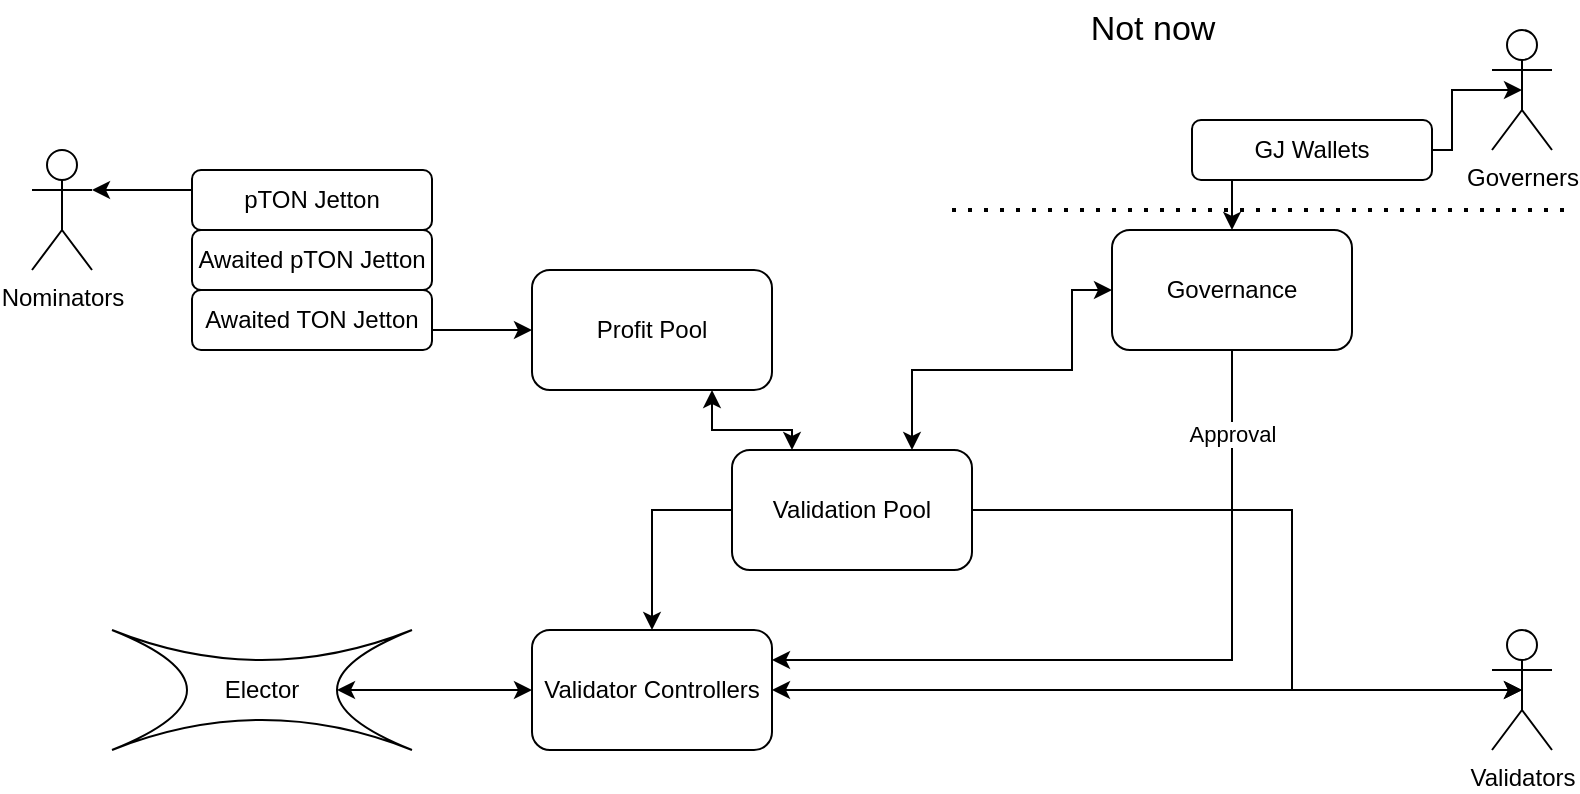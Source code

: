 <mxfile version="21.1.4" type="device">
  <diagram id="3a2UMP3uVo23xNnavfp7" name="Page-1">
    <mxGraphModel dx="880" dy="590" grid="1" gridSize="10" guides="1" tooltips="1" connect="1" arrows="1" fold="1" page="1" pageScale="1" pageWidth="850" pageHeight="1100" math="0" shadow="0">
      <root>
        <mxCell id="0" />
        <mxCell id="1" parent="0" />
        <mxCell id="A1kJsQe7Ka4o7Ff1RWd9-35" style="edgeStyle=orthogonalEdgeStyle;rounded=0;orthogonalLoop=1;jettySize=auto;html=1;exitX=0.5;exitY=0.5;exitDx=0;exitDy=0;exitPerimeter=0;entryX=0.5;entryY=0;entryDx=0;entryDy=0;startArrow=classic;startFill=1;strokeWidth=1;" parent="1" source="A1kJsQe7Ka4o7Ff1RWd9-33" target="A1kJsQe7Ka4o7Ff1RWd9-34" edge="1">
          <mxGeometry relative="1" as="geometry">
            <Array as="points">
              <mxPoint x="650" y="370" />
              <mxPoint x="650" y="280" />
              <mxPoint x="330" y="280" />
            </Array>
          </mxGeometry>
        </mxCell>
        <mxCell id="A1kJsQe7Ka4o7Ff1RWd9-1" value="Validation Pool" style="rounded=1;whiteSpace=wrap;html=1;" parent="1" vertex="1">
          <mxGeometry x="370" y="250" width="120" height="60" as="geometry" />
        </mxCell>
        <mxCell id="A1kJsQe7Ka4o7Ff1RWd9-24" style="edgeStyle=orthogonalEdgeStyle;rounded=0;orthogonalLoop=1;jettySize=auto;html=1;exitX=0.75;exitY=1;exitDx=0;exitDy=0;entryX=0.25;entryY=0;entryDx=0;entryDy=0;startArrow=classic;startFill=1;strokeWidth=1;" parent="1" source="A1kJsQe7Ka4o7Ff1RWd9-2" target="A1kJsQe7Ka4o7Ff1RWd9-1" edge="1">
          <mxGeometry relative="1" as="geometry" />
        </mxCell>
        <mxCell id="A1kJsQe7Ka4o7Ff1RWd9-2" value="Profit Pool" style="rounded=1;whiteSpace=wrap;html=1;" parent="1" vertex="1">
          <mxGeometry x="270" y="160" width="120" height="60" as="geometry" />
        </mxCell>
        <mxCell id="A1kJsQe7Ka4o7Ff1RWd9-23" style="edgeStyle=orthogonalEdgeStyle;rounded=0;orthogonalLoop=1;jettySize=auto;html=1;exitX=1;exitY=0.333;exitDx=0;exitDy=0;exitPerimeter=0;entryX=0;entryY=0.5;entryDx=0;entryDy=0;startArrow=classic;startFill=1;strokeWidth=1;" parent="1" source="A1kJsQe7Ka4o7Ff1RWd9-3" target="A1kJsQe7Ka4o7Ff1RWd9-2" edge="1">
          <mxGeometry relative="1" as="geometry" />
        </mxCell>
        <mxCell id="A1kJsQe7Ka4o7Ff1RWd9-3" value="Nominators" style="shape=umlActor;verticalLabelPosition=bottom;labelBackgroundColor=#ffffff;verticalAlign=top;html=1;outlineConnect=0;" parent="1" vertex="1">
          <mxGeometry x="20" y="100" width="30" height="60" as="geometry" />
        </mxCell>
        <mxCell id="A1kJsQe7Ka4o7Ff1RWd9-6" value="Elector" style="shape=switch;whiteSpace=wrap;html=1;" parent="1" vertex="1">
          <mxGeometry x="60" y="340" width="150" height="60" as="geometry" />
        </mxCell>
        <mxCell id="A1kJsQe7Ka4o7Ff1RWd9-18" value="pTON Jetton" style="rounded=1;whiteSpace=wrap;html=1;" parent="1" vertex="1">
          <mxGeometry x="100" y="110" width="120" height="30" as="geometry" />
        </mxCell>
        <mxCell id="A1kJsQe7Ka4o7Ff1RWd9-19" value="Awaited pTON Jetton" style="rounded=1;whiteSpace=wrap;html=1;" parent="1" vertex="1">
          <mxGeometry x="100" y="140" width="120" height="30" as="geometry" />
        </mxCell>
        <mxCell id="A1kJsQe7Ka4o7Ff1RWd9-20" value="Awaited TON Jetton" style="rounded=1;whiteSpace=wrap;html=1;" parent="1" vertex="1">
          <mxGeometry x="100" y="170" width="120" height="30" as="geometry" />
        </mxCell>
        <mxCell id="A1kJsQe7Ka4o7Ff1RWd9-29" style="edgeStyle=orthogonalEdgeStyle;rounded=0;orthogonalLoop=1;jettySize=auto;html=1;exitX=0;exitY=0.5;exitDx=0;exitDy=0;entryX=0.75;entryY=0;entryDx=0;entryDy=0;startArrow=classic;startFill=1;strokeWidth=1;" parent="1" source="A1kJsQe7Ka4o7Ff1RWd9-28" target="A1kJsQe7Ka4o7Ff1RWd9-1" edge="1">
          <mxGeometry relative="1" as="geometry">
            <Array as="points">
              <mxPoint x="540" y="170" />
              <mxPoint x="540" y="210" />
              <mxPoint x="460" y="210" />
            </Array>
          </mxGeometry>
        </mxCell>
        <mxCell id="oc19V6RLl1OHqvNvoCuc-1" style="edgeStyle=orthogonalEdgeStyle;rounded=0;orthogonalLoop=1;jettySize=auto;html=1;exitX=0.5;exitY=1;exitDx=0;exitDy=0;entryX=1;entryY=0.25;entryDx=0;entryDy=0;" edge="1" parent="1" source="A1kJsQe7Ka4o7Ff1RWd9-28" target="A1kJsQe7Ka4o7Ff1RWd9-34">
          <mxGeometry relative="1" as="geometry" />
        </mxCell>
        <mxCell id="oc19V6RLl1OHqvNvoCuc-2" value="Approval" style="edgeLabel;html=1;align=center;verticalAlign=middle;resizable=0;points=[];" vertex="1" connectable="0" parent="oc19V6RLl1OHqvNvoCuc-1">
          <mxGeometry x="-0.782" relative="1" as="geometry">
            <mxPoint as="offset" />
          </mxGeometry>
        </mxCell>
        <mxCell id="A1kJsQe7Ka4o7Ff1RWd9-28" value="Governance" style="rounded=1;whiteSpace=wrap;html=1;" parent="1" vertex="1">
          <mxGeometry x="560" y="140" width="120" height="60" as="geometry" />
        </mxCell>
        <mxCell id="A1kJsQe7Ka4o7Ff1RWd9-32" style="edgeStyle=orthogonalEdgeStyle;rounded=0;orthogonalLoop=1;jettySize=auto;html=1;exitX=0.5;exitY=0.5;exitDx=0;exitDy=0;exitPerimeter=0;startArrow=classic;startFill=1;strokeWidth=1;" parent="1" source="A1kJsQe7Ka4o7Ff1RWd9-30" target="A1kJsQe7Ka4o7Ff1RWd9-28" edge="1">
          <mxGeometry relative="1" as="geometry">
            <Array as="points">
              <mxPoint x="730" y="70" />
              <mxPoint x="730" y="100" />
              <mxPoint x="620" y="100" />
            </Array>
          </mxGeometry>
        </mxCell>
        <mxCell id="A1kJsQe7Ka4o7Ff1RWd9-30" value="Governers" style="shape=umlActor;verticalLabelPosition=bottom;labelBackgroundColor=#ffffff;verticalAlign=top;html=1;outlineConnect=0;" parent="1" vertex="1">
          <mxGeometry x="750" y="40" width="30" height="60" as="geometry" />
        </mxCell>
        <mxCell id="A1kJsQe7Ka4o7Ff1RWd9-31" value="GJ Wallets" style="rounded=1;whiteSpace=wrap;html=1;" parent="1" vertex="1">
          <mxGeometry x="600" y="85" width="120" height="30" as="geometry" />
        </mxCell>
        <mxCell id="A1kJsQe7Ka4o7Ff1RWd9-37" style="edgeStyle=orthogonalEdgeStyle;rounded=0;orthogonalLoop=1;jettySize=auto;html=1;exitX=0.5;exitY=0.5;exitDx=0;exitDy=0;exitPerimeter=0;entryX=1;entryY=0.5;entryDx=0;entryDy=0;startArrow=classic;startFill=1;strokeWidth=1;" parent="1" source="A1kJsQe7Ka4o7Ff1RWd9-33" target="A1kJsQe7Ka4o7Ff1RWd9-34" edge="1">
          <mxGeometry relative="1" as="geometry" />
        </mxCell>
        <mxCell id="A1kJsQe7Ka4o7Ff1RWd9-33" value="Validators" style="shape=umlActor;verticalLabelPosition=bottom;labelBackgroundColor=#ffffff;verticalAlign=top;html=1;outlineConnect=0;" parent="1" vertex="1">
          <mxGeometry x="750" y="340" width="30" height="60" as="geometry" />
        </mxCell>
        <mxCell id="A1kJsQe7Ka4o7Ff1RWd9-36" style="edgeStyle=orthogonalEdgeStyle;rounded=0;orthogonalLoop=1;jettySize=auto;html=1;exitX=0;exitY=0.5;exitDx=0;exitDy=0;entryX=0.75;entryY=0.5;entryDx=0;entryDy=0;entryPerimeter=0;startArrow=classic;startFill=1;strokeWidth=1;" parent="1" source="A1kJsQe7Ka4o7Ff1RWd9-34" target="A1kJsQe7Ka4o7Ff1RWd9-6" edge="1">
          <mxGeometry relative="1" as="geometry" />
        </mxCell>
        <mxCell id="A1kJsQe7Ka4o7Ff1RWd9-34" value="Validator Controllers" style="rounded=1;whiteSpace=wrap;html=1;" parent="1" vertex="1">
          <mxGeometry x="270" y="340" width="120" height="60" as="geometry" />
        </mxCell>
        <mxCell id="u-6cv714392phKC8kd4y-1" value="" style="endArrow=none;dashed=1;html=1;dashPattern=1 3;strokeWidth=2;rounded=0;" parent="1" edge="1">
          <mxGeometry width="50" height="50" relative="1" as="geometry">
            <mxPoint x="480" y="130" as="sourcePoint" />
            <mxPoint x="790" y="130" as="targetPoint" />
          </mxGeometry>
        </mxCell>
        <mxCell id="u-6cv714392phKC8kd4y-2" value="Not now" style="text;html=1;align=center;verticalAlign=middle;resizable=0;points=[];autosize=1;strokeColor=none;fillColor=none;fontSize=17;" parent="1" vertex="1">
          <mxGeometry x="535" y="25" width="90" height="30" as="geometry" />
        </mxCell>
      </root>
    </mxGraphModel>
  </diagram>
</mxfile>
